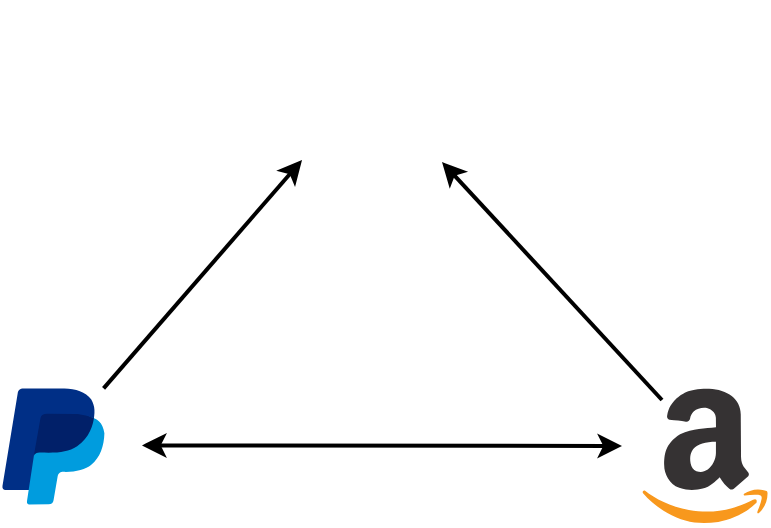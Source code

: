 <mxfile version="20.0.3" type="github">
  <diagram id="QpskN_IqFvLioJpuMTE-" name="第 1 页">
    <mxGraphModel dx="1068" dy="796" grid="1" gridSize="10" guides="1" tooltips="1" connect="1" arrows="1" fold="1" page="1" pageScale="1" pageWidth="1169" pageHeight="1654" math="0" shadow="0">
      <root>
        <mxCell id="0" />
        <mxCell id="1" parent="0" />
        <mxCell id="U5rM4YJxCGuenhQHDrRC-1" value="" style="shape=image;html=1;verticalAlign=top;verticalLabelPosition=bottom;labelBackgroundColor=#ffffff;imageAspect=0;aspect=fixed;image=https://cdn4.iconfinder.com/data/icons/social-media-2182/512/android__mobile__os__social__media__social_media__-128.png" vertex="1" parent="1">
          <mxGeometry x="500" y="220" width="90" height="90" as="geometry" />
        </mxCell>
        <mxCell id="U5rM4YJxCGuenhQHDrRC-11" style="rounded=0;orthogonalLoop=1;jettySize=auto;html=1;strokeWidth=2;" edge="1" parent="1">
          <mxGeometry relative="1" as="geometry">
            <mxPoint x="690" y="420" as="sourcePoint" />
            <mxPoint x="580" y="301" as="targetPoint" />
          </mxGeometry>
        </mxCell>
        <mxCell id="U5rM4YJxCGuenhQHDrRC-8" value="" style="dashed=0;outlineConnect=0;html=1;align=center;labelPosition=center;verticalLabelPosition=bottom;verticalAlign=top;shape=mxgraph.weblogos.amazon" vertex="1" parent="1">
          <mxGeometry x="680" y="414.2" width="62.8" height="68.2" as="geometry" />
        </mxCell>
        <mxCell id="U5rM4YJxCGuenhQHDrRC-13" style="edgeStyle=none;rounded=0;orthogonalLoop=1;jettySize=auto;html=1;strokeWidth=2;" edge="1" parent="1" source="U5rM4YJxCGuenhQHDrRC-10">
          <mxGeometry relative="1" as="geometry">
            <mxPoint x="510" y="300" as="targetPoint" />
          </mxGeometry>
        </mxCell>
        <mxCell id="U5rM4YJxCGuenhQHDrRC-10" value="" style="dashed=0;outlineConnect=0;html=1;align=center;labelPosition=center;verticalLabelPosition=bottom;verticalAlign=top;shape=mxgraph.weblogos.paypal" vertex="1" parent="1">
          <mxGeometry x="360" y="414.2" width="51.2" height="58" as="geometry" />
        </mxCell>
        <mxCell id="U5rM4YJxCGuenhQHDrRC-14" value="" style="endArrow=classic;startArrow=classic;html=1;rounded=0;strokeWidth=2;" edge="1" parent="1">
          <mxGeometry width="50" height="50" relative="1" as="geometry">
            <mxPoint x="430" y="442.7" as="sourcePoint" />
            <mxPoint x="670" y="443" as="targetPoint" />
          </mxGeometry>
        </mxCell>
      </root>
    </mxGraphModel>
  </diagram>
</mxfile>
